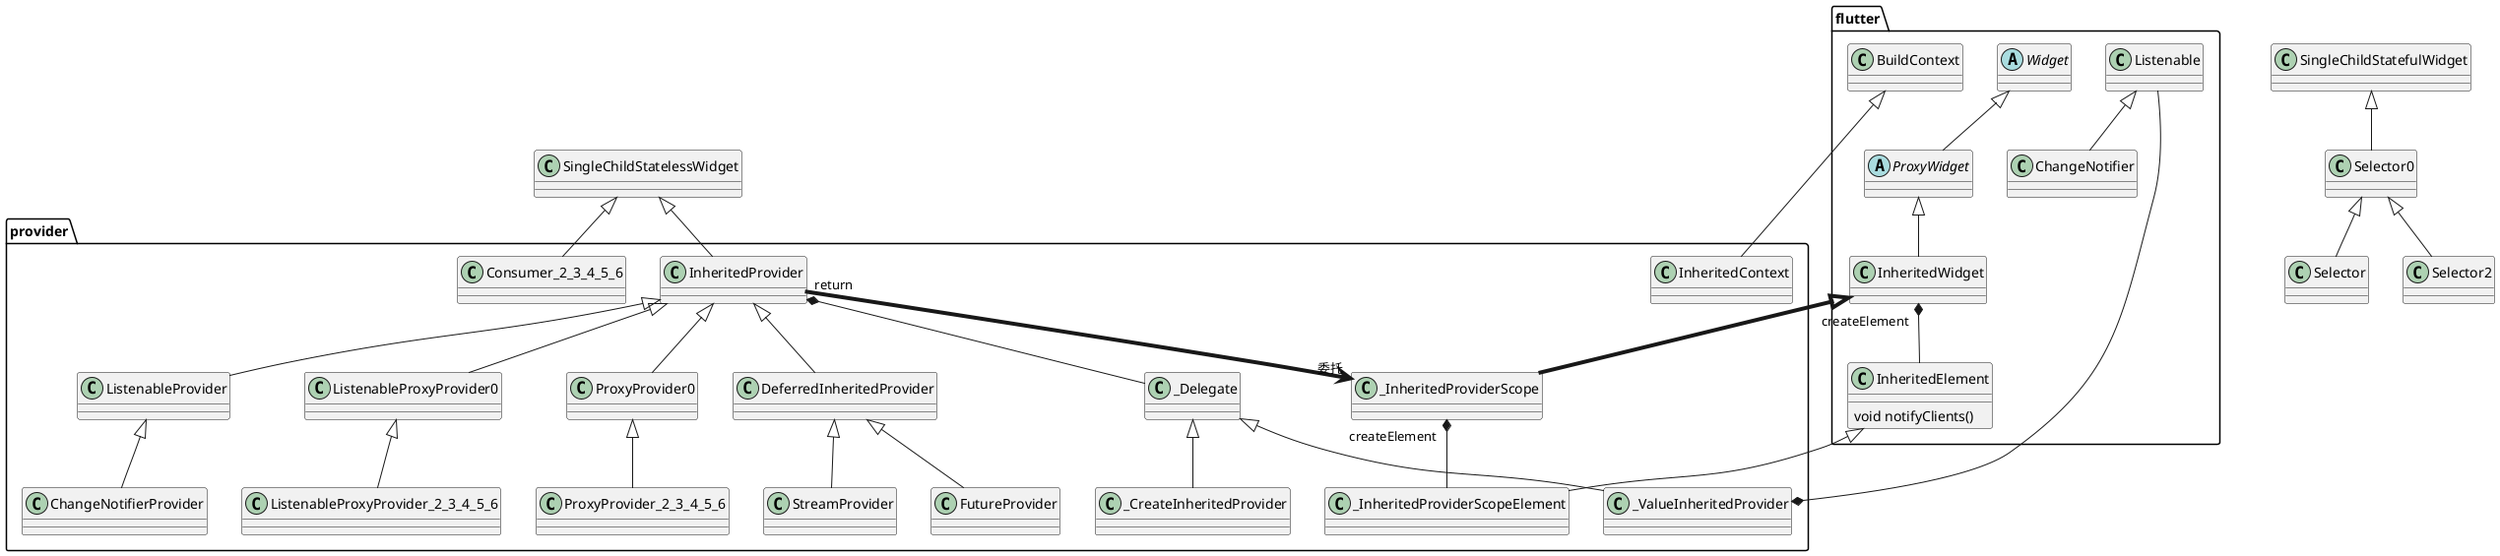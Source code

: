 @startuml
'https://plantuml.com/class-diagram

class SingleChildStatelessWidget
class SingleChildStatefulWidget

package provider{

    class InheritedProvider

    class DeferredInheritedProvider
    class StreamProvider
    class FutureProvider

    class ListenableProvider
    class ListenableProxyProvider0
    class ChangeNotifierProvider

    class ListenableProxyProvider_2_3_4_5_6

    class ProxyProvider0
    class Consumer_2_3_4_5_6
    class ProxyProvider_2_3_4_5_6

    class _Delegate
    class _CreateInheritedProvider
    class _ValueInheritedProvider

    class _InheritedProviderScope

    class InheritedContext
    class _InheritedProviderScopeElement

'    二级继承
    InheritedProvider <|-- ListenableProvider
    InheritedProvider <|-- DeferredInheritedProvider
    InheritedProvider <|-- ListenableProxyProvider0
    InheritedProvider <|-- ProxyProvider0

'    这里是实际使用的具体实现
    DeferredInheritedProvider <|-- FutureProvider
    DeferredInheritedProvider <|-- StreamProvider
    ListenableProvider <|-- ChangeNotifierProvider
    ListenableProxyProvider0 <|-- ListenableProxyProvider_2_3_4_5_6
    ProxyProvider0 <|-- ProxyProvider_2_3_4_5_6
}

package flutter {
 class InheritedWidget
 class ChangeNotifier
 class Listenable
 class BuildContext
 abstract class ProxyWidget
 abstract class Widget
 class InheritedElement {
    void notifyClients()
 }

 Widget <|-- ProxyWidget
 ProxyWidget <|-- InheritedWidget

 InheritedWidget "createElement"*-- InheritedElement

}

Listenable <|-- ChangeNotifier

InheritedWidget <|-[thickness=4]- _InheritedProviderScope

SingleChildStatelessWidget <|-- InheritedProvider
SingleChildStatelessWidget <|-- Consumer_2_3_4_5_6


InheritedProvider *-- _Delegate
InheritedProvider "return"-[thickness=4]->"委托" _InheritedProviderScope


SingleChildStatefulWidget <|-- Selector0

Selector0 <|-- Selector
Selector0 <|-- Selector2

_Delegate <|-- _CreateInheritedProvider
_Delegate <|-- _ValueInheritedProvider

_ValueInheritedProvider *-- Listenable

BuildContext <|-- InheritedContext

InheritedElement <|-- _InheritedProviderScopeElement

_InheritedProviderScope "createElement"*-- _InheritedProviderScopeElement

@enduml